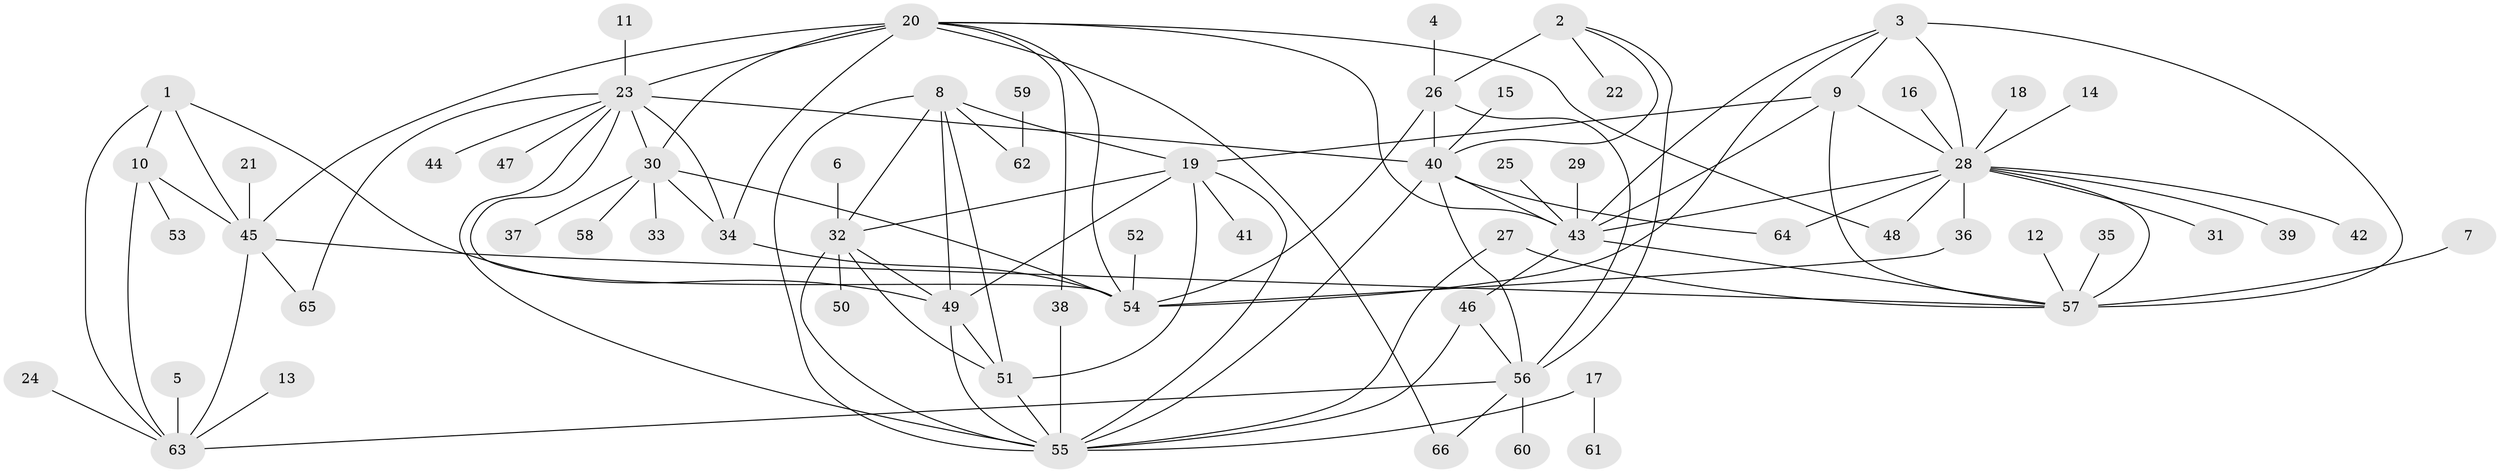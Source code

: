 // original degree distribution, {6: 0.045454545454545456, 11: 0.022727272727272728, 9: 0.022727272727272728, 7: 0.03787878787878788, 13: 0.015151515151515152, 10: 0.015151515151515152, 5: 0.015151515151515152, 12: 0.030303030303030304, 8: 0.022727272727272728, 3: 0.03787878787878788, 2: 0.16666666666666666, 1: 0.5606060606060606, 4: 0.007575757575757576}
// Generated by graph-tools (version 1.1) at 2025/02/03/09/25 03:02:37]
// undirected, 66 vertices, 110 edges
graph export_dot {
graph [start="1"]
  node [color=gray90,style=filled];
  1;
  2;
  3;
  4;
  5;
  6;
  7;
  8;
  9;
  10;
  11;
  12;
  13;
  14;
  15;
  16;
  17;
  18;
  19;
  20;
  21;
  22;
  23;
  24;
  25;
  26;
  27;
  28;
  29;
  30;
  31;
  32;
  33;
  34;
  35;
  36;
  37;
  38;
  39;
  40;
  41;
  42;
  43;
  44;
  45;
  46;
  47;
  48;
  49;
  50;
  51;
  52;
  53;
  54;
  55;
  56;
  57;
  58;
  59;
  60;
  61;
  62;
  63;
  64;
  65;
  66;
  1 -- 10 [weight=2.0];
  1 -- 45 [weight=2.0];
  1 -- 49 [weight=1.0];
  1 -- 63 [weight=1.0];
  2 -- 22 [weight=1.0];
  2 -- 26 [weight=3.0];
  2 -- 40 [weight=1.0];
  2 -- 56 [weight=1.0];
  3 -- 9 [weight=1.0];
  3 -- 28 [weight=2.0];
  3 -- 43 [weight=1.0];
  3 -- 54 [weight=1.0];
  3 -- 57 [weight=1.0];
  4 -- 26 [weight=1.0];
  5 -- 63 [weight=1.0];
  6 -- 32 [weight=1.0];
  7 -- 57 [weight=1.0];
  8 -- 19 [weight=1.0];
  8 -- 32 [weight=1.0];
  8 -- 49 [weight=1.0];
  8 -- 51 [weight=1.0];
  8 -- 55 [weight=1.0];
  8 -- 62 [weight=1.0];
  9 -- 19 [weight=1.0];
  9 -- 28 [weight=2.0];
  9 -- 43 [weight=1.0];
  9 -- 57 [weight=1.0];
  10 -- 45 [weight=4.0];
  10 -- 53 [weight=1.0];
  10 -- 63 [weight=2.0];
  11 -- 23 [weight=1.0];
  12 -- 57 [weight=1.0];
  13 -- 63 [weight=1.0];
  14 -- 28 [weight=1.0];
  15 -- 40 [weight=1.0];
  16 -- 28 [weight=1.0];
  17 -- 55 [weight=1.0];
  17 -- 61 [weight=1.0];
  18 -- 28 [weight=1.0];
  19 -- 32 [weight=1.0];
  19 -- 41 [weight=1.0];
  19 -- 49 [weight=1.0];
  19 -- 51 [weight=1.0];
  19 -- 55 [weight=1.0];
  20 -- 23 [weight=1.0];
  20 -- 30 [weight=1.0];
  20 -- 34 [weight=2.0];
  20 -- 38 [weight=1.0];
  20 -- 43 [weight=1.0];
  20 -- 45 [weight=1.0];
  20 -- 48 [weight=1.0];
  20 -- 54 [weight=1.0];
  20 -- 66 [weight=1.0];
  21 -- 45 [weight=1.0];
  23 -- 30 [weight=1.0];
  23 -- 34 [weight=2.0];
  23 -- 40 [weight=1.0];
  23 -- 44 [weight=1.0];
  23 -- 47 [weight=1.0];
  23 -- 54 [weight=1.0];
  23 -- 55 [weight=1.0];
  23 -- 65 [weight=1.0];
  24 -- 63 [weight=1.0];
  25 -- 43 [weight=1.0];
  26 -- 40 [weight=3.0];
  26 -- 54 [weight=1.0];
  26 -- 56 [weight=3.0];
  27 -- 55 [weight=1.0];
  27 -- 57 [weight=1.0];
  28 -- 31 [weight=1.0];
  28 -- 36 [weight=1.0];
  28 -- 39 [weight=1.0];
  28 -- 42 [weight=1.0];
  28 -- 43 [weight=2.0];
  28 -- 48 [weight=1.0];
  28 -- 57 [weight=2.0];
  28 -- 64 [weight=1.0];
  29 -- 43 [weight=1.0];
  30 -- 33 [weight=1.0];
  30 -- 34 [weight=2.0];
  30 -- 37 [weight=1.0];
  30 -- 54 [weight=1.0];
  30 -- 58 [weight=1.0];
  32 -- 49 [weight=1.0];
  32 -- 50 [weight=1.0];
  32 -- 51 [weight=1.0];
  32 -- 55 [weight=1.0];
  34 -- 54 [weight=2.0];
  35 -- 57 [weight=1.0];
  36 -- 54 [weight=1.0];
  38 -- 55 [weight=1.0];
  40 -- 43 [weight=1.0];
  40 -- 55 [weight=1.0];
  40 -- 56 [weight=1.0];
  40 -- 64 [weight=1.0];
  43 -- 46 [weight=1.0];
  43 -- 57 [weight=1.0];
  45 -- 57 [weight=1.0];
  45 -- 63 [weight=2.0];
  45 -- 65 [weight=1.0];
  46 -- 55 [weight=1.0];
  46 -- 56 [weight=1.0];
  49 -- 51 [weight=1.0];
  49 -- 55 [weight=1.0];
  51 -- 55 [weight=1.0];
  52 -- 54 [weight=1.0];
  56 -- 60 [weight=1.0];
  56 -- 63 [weight=1.0];
  56 -- 66 [weight=1.0];
  59 -- 62 [weight=1.0];
}
